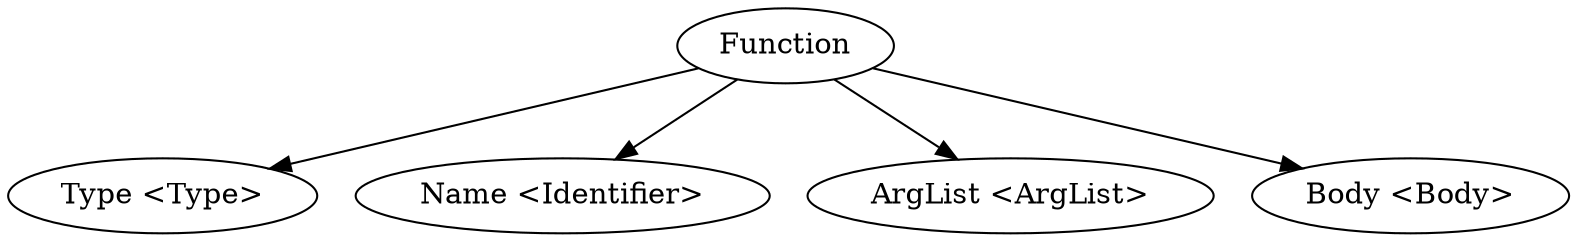 digraph G {
  Function -> "Type <Type>";
  Function -> "Name <Identifier>";
  Function -> "ArgList <ArgList>";
  Function -> "Body <Body>";
}
